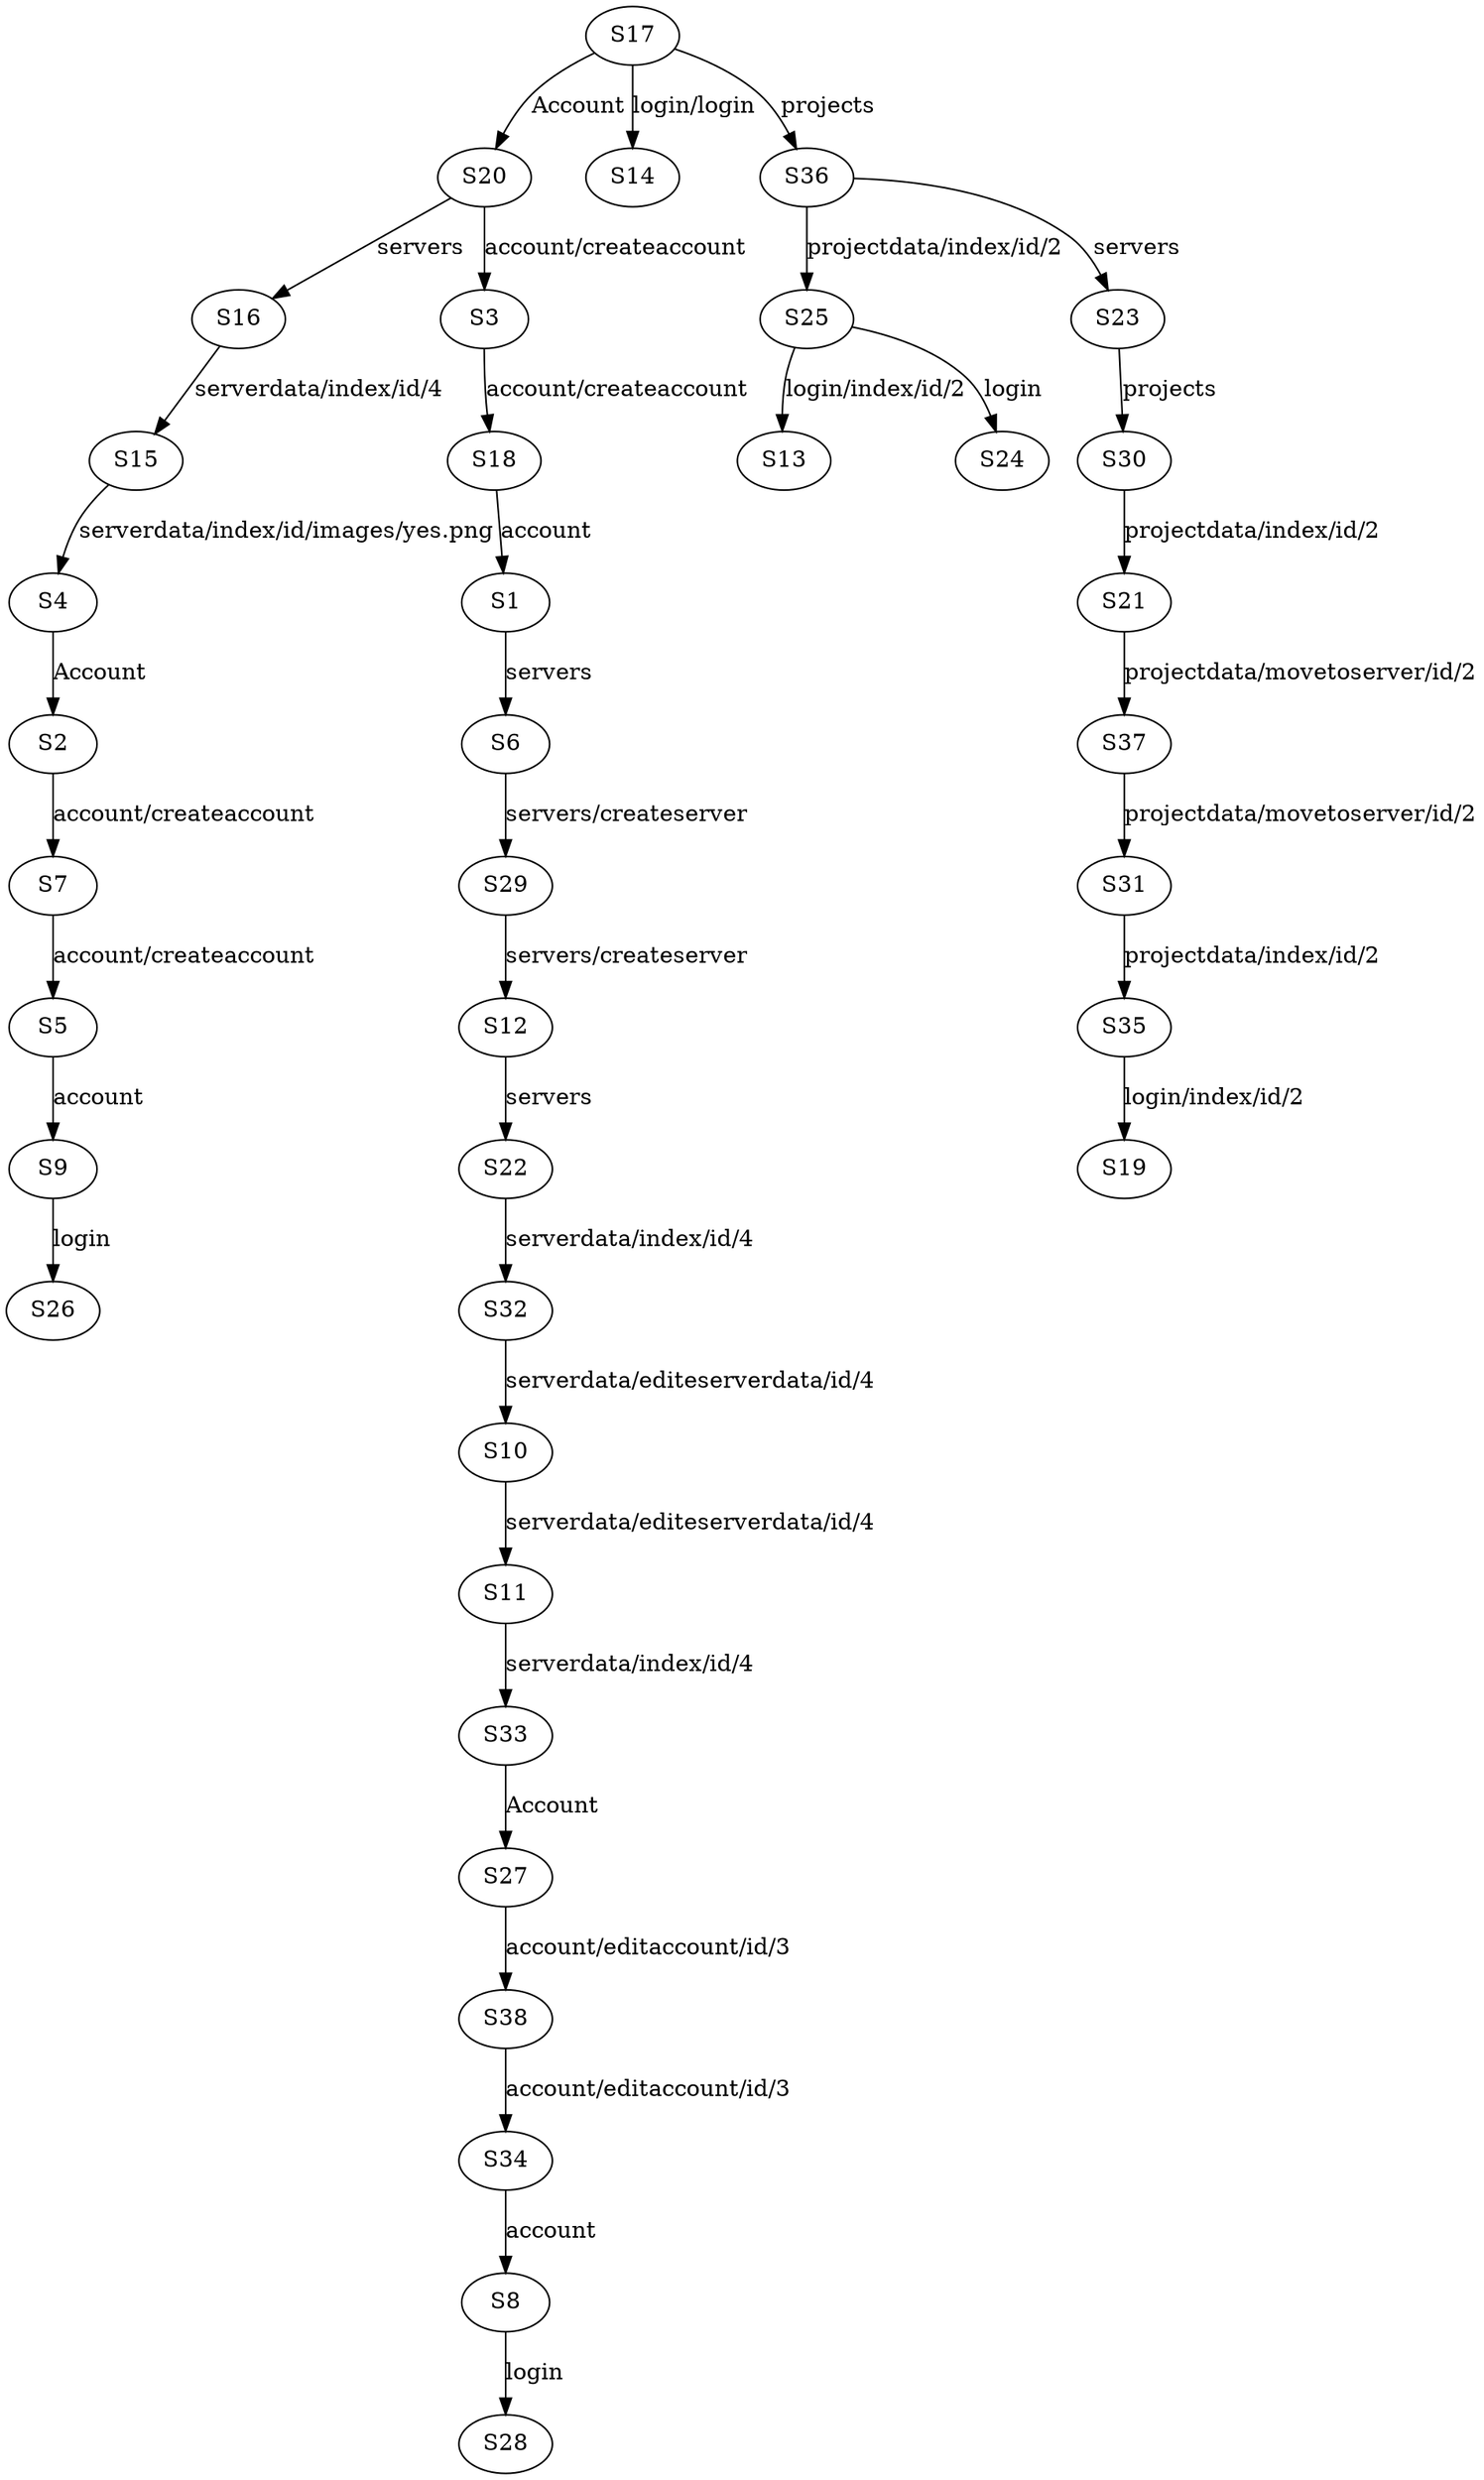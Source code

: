 digraph fsm {
S17 -> S20 [label="Account"];
S17 -> S14 [label="login/login"];
S17 -> S36 [label="projects"];
S20 -> S16 [label="servers"];
S20 -> S3 [label="account/createaccount"];
S16 -> S15 [label="serverdata/index/id/4"];
S15 -> S4 [label="serverdata/index/id/images/yes.png"];
S4 -> S2 [label="Account"];
S2 -> S7 [label="account/createaccount"];
S7 -> S5 [label="account/createaccount"];
S5 -> S9 [label="account"];
S9 -> S26 [label="login"];
S3 -> S18 [label="account/createaccount"];
S18 -> S1 [label="account"];
S1 -> S6 [label="servers"];
S6 -> S29 [label="servers/createserver"];
S29 -> S12 [label="servers/createserver"];
S12 -> S22 [label="servers"];
S22 -> S32 [label="serverdata/index/id/4"];
S32 -> S10 [label="serverdata/editeserverdata/id/4"];
S10 -> S11 [label="serverdata/editeserverdata/id/4"];
S11 -> S33 [label="serverdata/index/id/4"];
S33 -> S27 [label="Account"];
S27 -> S38 [label="account/editaccount/id/3"];
S38 -> S34 [label="account/editaccount/id/3"];
S34 -> S8 [label="account"];
S8 -> S28 [label="login"];
S36 -> S25 [label="projectdata/index/id/2"];
S36 -> S23 [label="servers"];
S25 -> S13 [label="login/index/id/2"];
S25 -> S24 [label="login"];
S23 -> S30 [label="projects"];
S30 -> S21 [label="projectdata/index/id/2"];
S21 -> S37 [label="projectdata/movetoserver/id/2"];
S37 -> S31 [label="projectdata/movetoserver/id/2"];
S31 -> S35 [label="projectdata/index/id/2"];
S35 -> S19 [label="login/index/id/2"];
}
